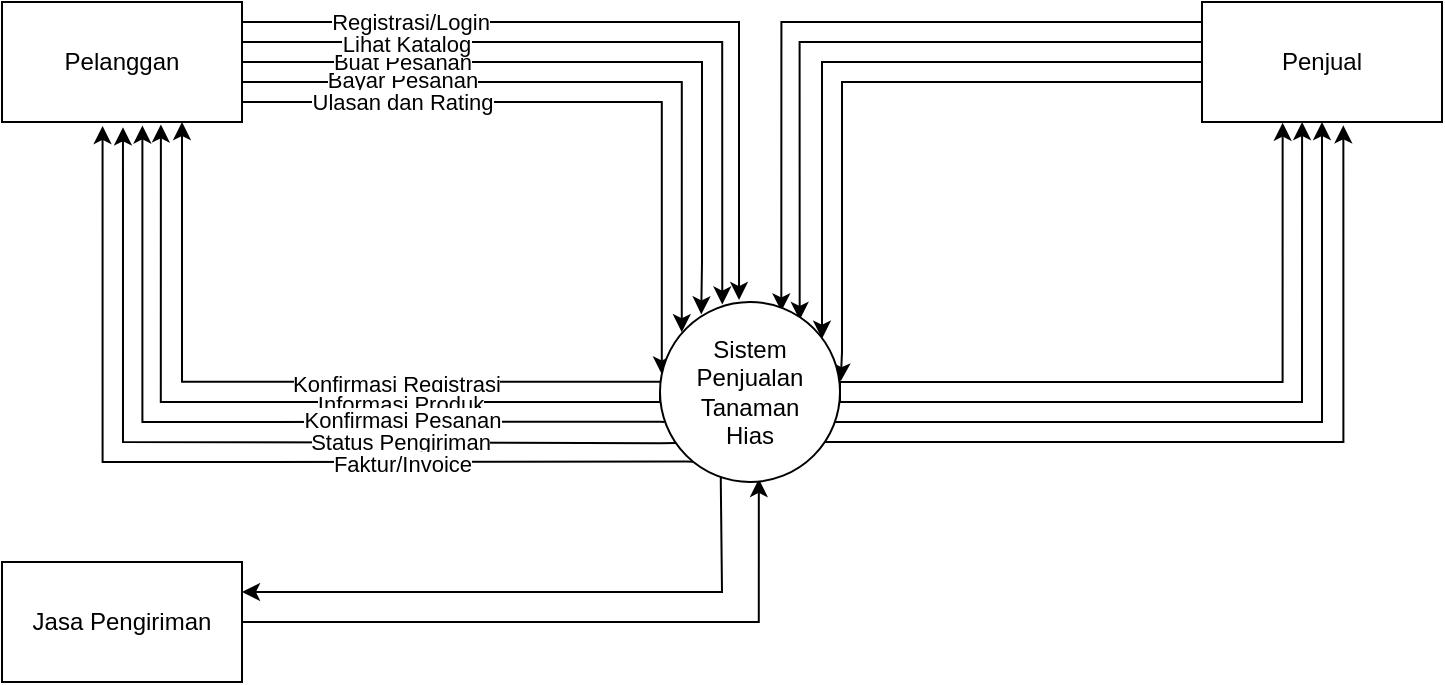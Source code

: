 <mxfile version="27.0.1">
  <diagram name="Page-1" id="YaAHhkxjsvG5TJ8yAYWc">
    <mxGraphModel dx="826" dy="297" grid="1" gridSize="10" guides="1" tooltips="1" connect="1" arrows="1" fold="1" page="1" pageScale="1" pageWidth="827" pageHeight="1169" math="0" shadow="0">
      <root>
        <mxCell id="0" />
        <mxCell id="1" parent="0" />
        <mxCell id="dsll3exdrMXARBM9Wsw4-6" style="edgeStyle=orthogonalEdgeStyle;rounded=0;orthogonalLoop=1;jettySize=auto;html=1;exitX=1;exitY=0.5;exitDx=0;exitDy=0;entryX=0.121;entryY=0.168;entryDx=0;entryDy=0;entryPerimeter=0;" edge="1" parent="1" source="dsll3exdrMXARBM9Wsw4-1" target="dsll3exdrMXARBM9Wsw4-4">
          <mxGeometry relative="1" as="geometry">
            <mxPoint x="380" y="349.857" as="targetPoint" />
            <Array as="points">
              <mxPoint x="160" y="360" />
              <mxPoint x="380" y="360" />
            </Array>
          </mxGeometry>
        </mxCell>
        <mxCell id="dsll3exdrMXARBM9Wsw4-32" value="Bayar Pesanan" style="edgeLabel;html=1;align=center;verticalAlign=middle;resizable=0;points=[];" vertex="1" connectable="0" parent="dsll3exdrMXARBM9Wsw4-6">
          <mxGeometry x="-0.495" y="1" relative="1" as="geometry">
            <mxPoint as="offset" />
          </mxGeometry>
        </mxCell>
        <mxCell id="dsll3exdrMXARBM9Wsw4-7" style="edgeStyle=orthogonalEdgeStyle;rounded=0;orthogonalLoop=1;jettySize=auto;html=1;exitX=1;exitY=0.5;exitDx=0;exitDy=0;entryX=0.229;entryY=0.069;entryDx=0;entryDy=0;entryPerimeter=0;" edge="1" parent="1" source="dsll3exdrMXARBM9Wsw4-1" target="dsll3exdrMXARBM9Wsw4-4">
          <mxGeometry relative="1" as="geometry">
            <mxPoint x="390" y="350.2" as="targetPoint" />
            <Array as="points">
              <mxPoint x="390" y="350" />
              <mxPoint x="390" y="450" />
              <mxPoint x="390" y="450" />
            </Array>
          </mxGeometry>
        </mxCell>
        <mxCell id="dsll3exdrMXARBM9Wsw4-31" value="Buat Pesanan" style="edgeLabel;html=1;align=center;verticalAlign=middle;resizable=0;points=[];" vertex="1" connectable="0" parent="dsll3exdrMXARBM9Wsw4-7">
          <mxGeometry x="-0.551" relative="1" as="geometry">
            <mxPoint as="offset" />
          </mxGeometry>
        </mxCell>
        <mxCell id="dsll3exdrMXARBM9Wsw4-8" style="edgeStyle=orthogonalEdgeStyle;rounded=0;orthogonalLoop=1;jettySize=auto;html=1;exitX=1;exitY=0.25;exitDx=0;exitDy=0;entryX=0.346;entryY=0.014;entryDx=0;entryDy=0;entryPerimeter=0;" edge="1" parent="1" source="dsll3exdrMXARBM9Wsw4-1" target="dsll3exdrMXARBM9Wsw4-4">
          <mxGeometry relative="1" as="geometry">
            <mxPoint x="400" y="335.111" as="targetPoint" />
            <Array as="points">
              <mxPoint x="160" y="340" />
              <mxPoint x="400" y="340" />
            </Array>
          </mxGeometry>
        </mxCell>
        <mxCell id="dsll3exdrMXARBM9Wsw4-30" value="Lihat Katalog" style="edgeLabel;html=1;align=center;verticalAlign=middle;resizable=0;points=[];" vertex="1" connectable="0" parent="dsll3exdrMXARBM9Wsw4-8">
          <mxGeometry x="-0.54" y="-1" relative="1" as="geometry">
            <mxPoint as="offset" />
          </mxGeometry>
        </mxCell>
        <mxCell id="dsll3exdrMXARBM9Wsw4-9" style="edgeStyle=orthogonalEdgeStyle;rounded=0;orthogonalLoop=1;jettySize=auto;html=1;exitX=1;exitY=0.75;exitDx=0;exitDy=0;entryX=0.01;entryY=0.402;entryDx=0;entryDy=0;entryPerimeter=0;" edge="1" parent="1" source="dsll3exdrMXARBM9Wsw4-1" target="dsll3exdrMXARBM9Wsw4-4">
          <mxGeometry relative="1" as="geometry">
            <mxPoint x="340" y="470" as="targetPoint" />
            <Array as="points">
              <mxPoint x="160" y="370" />
              <mxPoint x="370" y="370" />
            </Array>
          </mxGeometry>
        </mxCell>
        <mxCell id="dsll3exdrMXARBM9Wsw4-33" value="Ulasan dan Rating" style="edgeLabel;html=1;align=center;verticalAlign=middle;resizable=0;points=[];" vertex="1" connectable="0" parent="dsll3exdrMXARBM9Wsw4-9">
          <mxGeometry x="-0.52" relative="1" as="geometry">
            <mxPoint as="offset" />
          </mxGeometry>
        </mxCell>
        <mxCell id="dsll3exdrMXARBM9Wsw4-10" style="edgeStyle=orthogonalEdgeStyle;rounded=0;orthogonalLoop=1;jettySize=auto;html=1;exitX=1;exitY=0.25;exitDx=0;exitDy=0;entryX=0.439;entryY=-0.011;entryDx=0;entryDy=0;entryPerimeter=0;" edge="1" parent="1" source="dsll3exdrMXARBM9Wsw4-1" target="dsll3exdrMXARBM9Wsw4-4">
          <mxGeometry relative="1" as="geometry">
            <mxPoint x="410" y="335.111" as="targetPoint" />
            <Array as="points">
              <mxPoint x="160" y="330" />
              <mxPoint x="409" y="330" />
            </Array>
          </mxGeometry>
        </mxCell>
        <mxCell id="dsll3exdrMXARBM9Wsw4-26" value="Registrasi/Login" style="edgeLabel;html=1;align=center;verticalAlign=middle;resizable=0;points=[];" vertex="1" connectable="0" parent="dsll3exdrMXARBM9Wsw4-10">
          <mxGeometry x="-0.549" relative="1" as="geometry">
            <mxPoint as="offset" />
          </mxGeometry>
        </mxCell>
        <mxCell id="dsll3exdrMXARBM9Wsw4-1" value="Pelanggan" style="rounded=0;whiteSpace=wrap;html=1;" vertex="1" parent="1">
          <mxGeometry x="40" y="320" width="120" height="60" as="geometry" />
        </mxCell>
        <mxCell id="dsll3exdrMXARBM9Wsw4-24" style="edgeStyle=orthogonalEdgeStyle;rounded=0;orthogonalLoop=1;jettySize=auto;html=1;exitX=1;exitY=0.5;exitDx=0;exitDy=0;entryX=0.549;entryY=0.983;entryDx=0;entryDy=0;entryPerimeter=0;" edge="1" parent="1" source="dsll3exdrMXARBM9Wsw4-2" target="dsll3exdrMXARBM9Wsw4-4">
          <mxGeometry relative="1" as="geometry">
            <mxPoint x="420" y="629.857" as="targetPoint" />
          </mxGeometry>
        </mxCell>
        <mxCell id="dsll3exdrMXARBM9Wsw4-2" value="Jasa Pengiriman" style="rounded=0;whiteSpace=wrap;html=1;" vertex="1" parent="1">
          <mxGeometry x="40" y="600" width="120" height="60" as="geometry" />
        </mxCell>
        <mxCell id="dsll3exdrMXARBM9Wsw4-16" style="edgeStyle=orthogonalEdgeStyle;rounded=0;orthogonalLoop=1;jettySize=auto;html=1;exitX=0;exitY=0.5;exitDx=0;exitDy=0;entryX=0.776;entryY=0.1;entryDx=0;entryDy=0;entryPerimeter=0;" edge="1" parent="1" source="dsll3exdrMXARBM9Wsw4-3" target="dsll3exdrMXARBM9Wsw4-4">
          <mxGeometry relative="1" as="geometry">
            <mxPoint x="440" y="350.2" as="targetPoint" />
            <Array as="points">
              <mxPoint x="640" y="340" />
              <mxPoint x="439" y="340" />
            </Array>
          </mxGeometry>
        </mxCell>
        <mxCell id="dsll3exdrMXARBM9Wsw4-17" style="edgeStyle=orthogonalEdgeStyle;rounded=0;orthogonalLoop=1;jettySize=auto;html=1;exitX=0;exitY=0.75;exitDx=0;exitDy=0;entryX=0.9;entryY=0.204;entryDx=0;entryDy=0;entryPerimeter=0;" edge="1" parent="1" source="dsll3exdrMXARBM9Wsw4-3" target="dsll3exdrMXARBM9Wsw4-4">
          <mxGeometry relative="1" as="geometry">
            <mxPoint x="450" y="365.111" as="targetPoint" />
            <Array as="points">
              <mxPoint x="640" y="350" />
              <mxPoint x="450" y="350" />
            </Array>
          </mxGeometry>
        </mxCell>
        <mxCell id="dsll3exdrMXARBM9Wsw4-18" style="edgeStyle=orthogonalEdgeStyle;rounded=0;orthogonalLoop=1;jettySize=auto;html=1;exitX=0;exitY=0.75;exitDx=0;exitDy=0;entryX=1.004;entryY=0.44;entryDx=0;entryDy=0;entryPerimeter=0;" edge="1" parent="1" source="dsll3exdrMXARBM9Wsw4-3" target="dsll3exdrMXARBM9Wsw4-4">
          <mxGeometry relative="1" as="geometry">
            <mxPoint x="460" y="365.111" as="targetPoint" />
            <Array as="points">
              <mxPoint x="640" y="360" />
              <mxPoint x="460" y="360" />
              <mxPoint x="460" y="495" />
              <mxPoint x="459" y="495" />
            </Array>
          </mxGeometry>
        </mxCell>
        <mxCell id="dsll3exdrMXARBM9Wsw4-19" style="edgeStyle=orthogonalEdgeStyle;rounded=0;orthogonalLoop=1;jettySize=auto;html=1;exitX=0;exitY=0.25;exitDx=0;exitDy=0;entryX=0.674;entryY=0.052;entryDx=0;entryDy=0;entryPerimeter=0;" edge="1" parent="1" source="dsll3exdrMXARBM9Wsw4-3" target="dsll3exdrMXARBM9Wsw4-4">
          <mxGeometry relative="1" as="geometry">
            <mxPoint x="430" y="335" as="targetPoint" />
            <Array as="points">
              <mxPoint x="640" y="330" />
              <mxPoint x="430" y="330" />
            </Array>
          </mxGeometry>
        </mxCell>
        <mxCell id="dsll3exdrMXARBM9Wsw4-3" value="Penjual" style="rounded=0;whiteSpace=wrap;html=1;" vertex="1" parent="1">
          <mxGeometry x="640" y="320" width="120" height="60" as="geometry" />
        </mxCell>
        <mxCell id="dsll3exdrMXARBM9Wsw4-11" style="edgeStyle=orthogonalEdgeStyle;rounded=0;orthogonalLoop=1;jettySize=auto;html=1;exitX=0.004;exitY=0.443;exitDx=0;exitDy=0;entryX=0.75;entryY=1;entryDx=0;entryDy=0;exitPerimeter=0;" edge="1" parent="1" source="dsll3exdrMXARBM9Wsw4-4" target="dsll3exdrMXARBM9Wsw4-1">
          <mxGeometry relative="1" as="geometry">
            <mxPoint x="130" y="515.111" as="targetPoint" />
            <Array as="points">
              <mxPoint x="130" y="510" />
            </Array>
          </mxGeometry>
        </mxCell>
        <mxCell id="dsll3exdrMXARBM9Wsw4-34" value="Konfirmasi Registrasi" style="edgeLabel;html=1;align=center;verticalAlign=middle;resizable=0;points=[];" vertex="1" connectable="0" parent="dsll3exdrMXARBM9Wsw4-11">
          <mxGeometry x="-0.282" y="1" relative="1" as="geometry">
            <mxPoint as="offset" />
          </mxGeometry>
        </mxCell>
        <mxCell id="dsll3exdrMXARBM9Wsw4-12" style="edgeStyle=orthogonalEdgeStyle;rounded=0;orthogonalLoop=1;jettySize=auto;html=1;exitX=0;exitY=0.5;exitDx=0;exitDy=0;entryX=0.662;entryY=1.02;entryDx=0;entryDy=0;entryPerimeter=0;" edge="1" parent="1" source="dsll3exdrMXARBM9Wsw4-4" target="dsll3exdrMXARBM9Wsw4-1">
          <mxGeometry relative="1" as="geometry">
            <mxPoint x="120" y="514.904" as="targetPoint" />
            <Array as="points">
              <mxPoint x="369" y="520" />
              <mxPoint x="119" y="520" />
            </Array>
          </mxGeometry>
        </mxCell>
        <mxCell id="dsll3exdrMXARBM9Wsw4-35" value="Informasi Produk" style="edgeLabel;html=1;align=center;verticalAlign=middle;resizable=0;points=[];" vertex="1" connectable="0" parent="dsll3exdrMXARBM9Wsw4-12">
          <mxGeometry x="-0.311" y="1" relative="1" as="geometry">
            <mxPoint as="offset" />
          </mxGeometry>
        </mxCell>
        <mxCell id="dsll3exdrMXARBM9Wsw4-13" style="edgeStyle=orthogonalEdgeStyle;rounded=0;orthogonalLoop=1;jettySize=auto;html=1;exitX=0.027;exitY=0.666;exitDx=0;exitDy=0;entryX=0.585;entryY=1.029;entryDx=0;entryDy=0;entryPerimeter=0;exitPerimeter=0;" edge="1" parent="1" source="dsll3exdrMXARBM9Wsw4-4" target="dsll3exdrMXARBM9Wsw4-1">
          <mxGeometry relative="1" as="geometry">
            <mxPoint x="110" y="514.904" as="targetPoint" />
            <Array as="points">
              <mxPoint x="369" y="530" />
              <mxPoint x="110" y="530" />
            </Array>
          </mxGeometry>
        </mxCell>
        <mxCell id="dsll3exdrMXARBM9Wsw4-36" value="Konfirmasi Pesanan" style="edgeLabel;html=1;align=center;verticalAlign=middle;resizable=0;points=[];" vertex="1" connectable="0" parent="dsll3exdrMXARBM9Wsw4-13">
          <mxGeometry x="-0.358" y="-1" relative="1" as="geometry">
            <mxPoint as="offset" />
          </mxGeometry>
        </mxCell>
        <mxCell id="dsll3exdrMXARBM9Wsw4-14" style="edgeStyle=orthogonalEdgeStyle;rounded=0;orthogonalLoop=1;jettySize=auto;html=1;exitX=0.09;exitY=0.784;exitDx=0;exitDy=0;entryX=0.504;entryY=1.044;entryDx=0;entryDy=0;entryPerimeter=0;exitPerimeter=0;" edge="1" parent="1" source="dsll3exdrMXARBM9Wsw4-4" target="dsll3exdrMXARBM9Wsw4-1">
          <mxGeometry relative="1" as="geometry">
            <mxPoint x="100" y="515" as="targetPoint" />
            <Array as="points">
              <mxPoint x="369" y="541" />
              <mxPoint x="101" y="540" />
            </Array>
          </mxGeometry>
        </mxCell>
        <mxCell id="dsll3exdrMXARBM9Wsw4-37" value="Status Pengiriman" style="edgeLabel;html=1;align=center;verticalAlign=middle;resizable=0;points=[];" vertex="1" connectable="0" parent="dsll3exdrMXARBM9Wsw4-14">
          <mxGeometry x="-0.363" y="-1" relative="1" as="geometry">
            <mxPoint as="offset" />
          </mxGeometry>
        </mxCell>
        <mxCell id="dsll3exdrMXARBM9Wsw4-15" style="edgeStyle=orthogonalEdgeStyle;rounded=0;orthogonalLoop=1;jettySize=auto;html=1;exitX=0.192;exitY=0.887;exitDx=0;exitDy=0;entryX=0.419;entryY=1.033;entryDx=0;entryDy=0;entryPerimeter=0;exitPerimeter=0;" edge="1" parent="1" source="dsll3exdrMXARBM9Wsw4-4" target="dsll3exdrMXARBM9Wsw4-1">
          <mxGeometry relative="1" as="geometry">
            <mxPoint x="90" y="546.667" as="targetPoint" />
            <Array as="points">
              <mxPoint x="382" y="550" />
              <mxPoint x="90" y="550" />
            </Array>
          </mxGeometry>
        </mxCell>
        <mxCell id="dsll3exdrMXARBM9Wsw4-38" value="Faktur/Invoice" style="edgeLabel;html=1;align=center;verticalAlign=middle;resizable=0;points=[];" vertex="1" connectable="0" parent="dsll3exdrMXARBM9Wsw4-15">
          <mxGeometry x="-0.366" y="1" relative="1" as="geometry">
            <mxPoint as="offset" />
          </mxGeometry>
        </mxCell>
        <mxCell id="dsll3exdrMXARBM9Wsw4-20" style="edgeStyle=orthogonalEdgeStyle;rounded=0;orthogonalLoop=1;jettySize=auto;html=1;exitX=1;exitY=0.5;exitDx=0;exitDy=0;entryX=0.417;entryY=1;entryDx=0;entryDy=0;entryPerimeter=0;" edge="1" parent="1" source="dsll3exdrMXARBM9Wsw4-4" target="dsll3exdrMXARBM9Wsw4-3">
          <mxGeometry relative="1" as="geometry">
            <mxPoint x="680" y="515" as="targetPoint" />
            <Array as="points">
              <mxPoint x="459" y="520" />
              <mxPoint x="690" y="520" />
            </Array>
          </mxGeometry>
        </mxCell>
        <mxCell id="dsll3exdrMXARBM9Wsw4-21" style="edgeStyle=orthogonalEdgeStyle;rounded=0;orthogonalLoop=1;jettySize=auto;html=1;exitX=1;exitY=1;exitDx=0;exitDy=0;entryX=0.5;entryY=1;entryDx=0;entryDy=0;" edge="1" parent="1" source="dsll3exdrMXARBM9Wsw4-4" target="dsll3exdrMXARBM9Wsw4-3">
          <mxGeometry relative="1" as="geometry">
            <mxPoint x="700" y="546.667" as="targetPoint" />
            <Array as="points">
              <mxPoint x="446" y="530" />
              <mxPoint x="700" y="530" />
            </Array>
          </mxGeometry>
        </mxCell>
        <mxCell id="dsll3exdrMXARBM9Wsw4-22" style="edgeStyle=orthogonalEdgeStyle;rounded=0;orthogonalLoop=1;jettySize=auto;html=1;exitX=1;exitY=1;exitDx=0;exitDy=0;entryX=0.589;entryY=1.028;entryDx=0;entryDy=0;entryPerimeter=0;" edge="1" parent="1" source="dsll3exdrMXARBM9Wsw4-4" target="dsll3exdrMXARBM9Wsw4-3">
          <mxGeometry relative="1" as="geometry">
            <mxPoint x="710" y="546.667" as="targetPoint" />
            <Array as="points">
              <mxPoint x="446" y="540" />
              <mxPoint x="711" y="540" />
            </Array>
          </mxGeometry>
        </mxCell>
        <mxCell id="dsll3exdrMXARBM9Wsw4-23" style="edgeStyle=orthogonalEdgeStyle;rounded=0;orthogonalLoop=1;jettySize=auto;html=1;exitX=1;exitY=0.5;exitDx=0;exitDy=0;entryX=0.336;entryY=1.006;entryDx=0;entryDy=0;entryPerimeter=0;" edge="1" parent="1" source="dsll3exdrMXARBM9Wsw4-4" target="dsll3exdrMXARBM9Wsw4-3">
          <mxGeometry relative="1" as="geometry">
            <mxPoint x="680" y="515" as="targetPoint" />
            <Array as="points">
              <mxPoint x="459" y="510" />
              <mxPoint x="680" y="510" />
            </Array>
          </mxGeometry>
        </mxCell>
        <mxCell id="dsll3exdrMXARBM9Wsw4-25" style="edgeStyle=orthogonalEdgeStyle;rounded=0;orthogonalLoop=1;jettySize=auto;html=1;exitX=0.338;exitY=0.971;exitDx=0;exitDy=0;entryX=1;entryY=0.25;entryDx=0;entryDy=0;exitPerimeter=0;" edge="1" parent="1" source="dsll3exdrMXARBM9Wsw4-4" target="dsll3exdrMXARBM9Wsw4-2">
          <mxGeometry relative="1" as="geometry">
            <mxPoint x="410" y="620" as="targetPoint" />
            <Array as="points">
              <mxPoint x="399" y="560" />
              <mxPoint x="400" y="560" />
              <mxPoint x="400" y="615" />
            </Array>
          </mxGeometry>
        </mxCell>
        <mxCell id="dsll3exdrMXARBM9Wsw4-4" value="Sistem Penjualan Tanaman&lt;div&gt;Hias&lt;/div&gt;" style="ellipse;whiteSpace=wrap;html=1;aspect=fixed;" vertex="1" parent="1">
          <mxGeometry x="369" y="470" width="90" height="90" as="geometry" />
        </mxCell>
      </root>
    </mxGraphModel>
  </diagram>
</mxfile>
